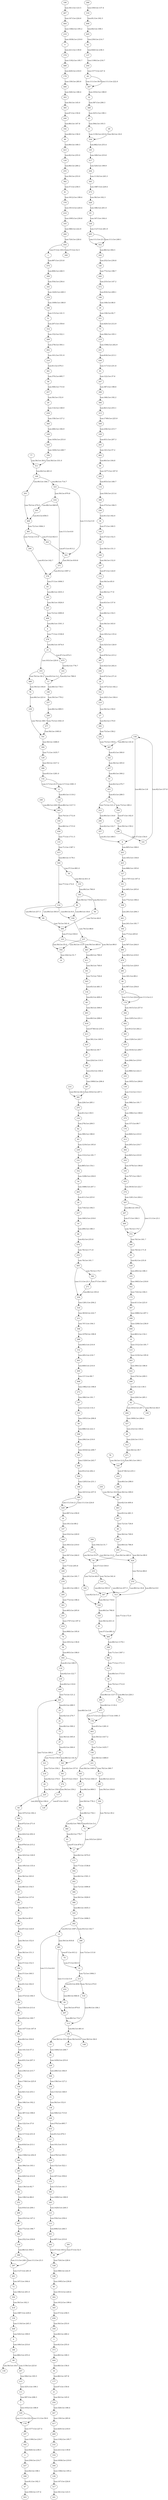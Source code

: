 digraph {
0;
1;
2;
3;
4;
5;
6;
7;
8;
9;
10;
11;
12;
13;
14;
15;
16;
17;
18;
19;
20;
21;
22;
23;
24;
25;
26;
27;
28;
29;
30;
31;
32;
33;
34;
35;
36;
37;
38;
39;
40;
41;
42;
43;
44;
45;
46;
47;
48;
49;
50;
51;
52;
53;
54;
55;
56;
57;
58;
59;
60;
61;
62;
63;
64;
65;
66;
67;
68;
69;
70;
71;
72;
73;
74;
75;
76;
77;
78;
79;
80;
81;
82;
83;
84;
85;
86;
87;
88;
89;
90;
91;
92;
93;
94;
95;
96;
97;
98;
99;
100;
101;
102;
103;
104;
105;
106;
107;
108;
109;
110;
111;
112;
113;
114;
115;
116;
117;
118;
119;
120;
121;
122;
123;
124;
125;
126;
127;
128;
129;
130;
131;
132;
133;
134;
135;
136;
137;
138;
139;
140;
141;
142;
143;
144;
145;
146;
147;
148;
149;
150;
151;
152;
153;
154;
155;
156;
157;
158;
159;
160;
161;
162;
163;
164;
165;
166;
167;
168;
169;
170;
171;
172;
173;
174;
175;
176;
177;
178;
179;
180;
181;
182;
183;
184;
185;
186;
187;
188;
189;
190;
191;
192;
193;
194;
195;
196;
197;
198;
199;
200;
201;
202;
203;
204;
205;
206;
207;
208;
209;
210;
211;
212;
213;
214;
215;
216;
217;
218;
219;
220;
221;
222;
223;
224;
225;
226;
227;
228;
229;
230;
231;
232;
233;
234;
235;
236;
237;
238;
239;
240;
241;
242;
243;
244;
245;
246;
247;
248;
249;
250;
251;
252;
253;
254;
255;
256;
257;
258;
259;
260;
261;
262;
263;
264;
265;
266;
267;
268;
269;
270;
271;
272;
273;
274;
275;
276;
277;
278;
279;
280;
281;
282;
283;
284;
285;
286;
287;
288;
289;
290;
291;
292;
293;
294;
295;
296;
297;
298;
299;
300;
301;
302;
303;
304;
305;
306;
307;
308;
309;
310;
311;
312;
313;
314;
315;
316;
317;
318;
319;
320;
321;
322;
323;
324;
325;
326;
327;
328;
329;
330;
331;
332;
333;
334;
335;
336;
337;
338;
339;
340;
341;
342;
343;
344;
345;
346;
347;
348;
349;
350;
351;
352;
353;
354;
355;
356;
357;
358;
359;
360;
361;
362;
363;
364;
365;
366;
367;
368;
369;
370;
371;
372;
373;
374;
375;
376;
377;
378;
379;
380;
381;
382;
383;
384;
385;
386;
387;
388;
389;
390;
391;
392;
393;
394;
395;
396;
397;
398;
399;
400;
401;
402;
403;
404;
405;
406;
407;
408;
409;
410;
411;
412;
413;
414;
415;
416;
417;
418;
419;
420;
421;
422;
423;
424;
425;
426;
427;
428;
429;
430;
431;
432;
433;
434;
435;
436;
437;
438;
439;
440;
441;
442;
443;
444;
445;
446;
447;
448;
449;
450;
451;
452;
453;
454;
455;
456;
457;
458;
459;
460;
461;
462;
463;
464;
465;
466;
467;
468;
469;
470;
471;
472;
473;
474;
475;
476;
477;
478;
479;
480;
481;
482;
483;
484;
485;
486;
487;
488;
489;
490;
491;
492;
493;
494;
495;
496;
497;
498;
499;
500;
501;
502;
503;
504;
505;
506;
507;
508;
509;
510;
511;
512;
513;
514;
515;
516;
517;
518;
366 -> 386 [label="Len:56;Cov:1826.0"];
195 -> 223 [label="Len:56;Cov:1826.0"];
92 -> 100 [label="Len:56;Cov:44.0"];
46 -> 296 [label="Len:56;Cov:749.0"];
411 -> 181 [label="Len:56;Cov:749.0"];
21 -> 254 [label="Len:56;Cov:145.0"];
303 -> 385 [label="Len:56;Cov:145.0"];
456 -> 359 [label="Len:56;Cov:253.0"];
255 -> 382 [label="Len:56;Cov:253.0"];
459 -> 54 [label="Len:56;Cov:483.0"];
459 -> 424 [label="Len:56;Cov:99.0"];
237 -> 483 [label="Len:56;Cov:99.0"];
237 -> 354 [label="Len:56;Cov:13.0"];
457 -> 29 [label="Len:56;Cov:152.0"];
15 -> 138 [label="Len:56;Cov:152.0"];
160 -> 187 [label="Len:56;Cov:152.0"];
514 -> 233 [label="Len:56;Cov:152.0"];
125 -> 483 [label="Len:56;Cov:483.0"];
125 -> 354 [label="Len:56;Cov:55.0"];
322 -> 427 [label="Len:56;Cov:305.0"];
73 -> 47 [label="Len:56;Cov:305.0"];
356 -> 511 [label="Len:56;Cov:331.0"];
478 -> 88 [label="Len:56;Cov:6.0"];
478 -> 33 [label="Len:56;Cov:331.0"];
478 -> 148 [label="Len:56;Cov:36.0"];
55 -> 188 [label="Len:56;Cov:85.0"];
112 -> 222 [label="Len:56;Cov:85.0"];
99 -> 130 [label="Len:56;Cov:18.0"];
220 -> 228 [label="Len:56;Cov:163.0"];
5 -> 94 [label="Len:56;Cov:163.0"];
60 -> 493 [label="Len:56;Cov:309.0"];
288 -> 52 [label="Len:56;Cov:309.0"];
210 -> 27 [label="Len:56;Cov:156.0"];
40 -> 225 [label="Len:56;Cov:156.0"];
214 -> 281 [label="Len:56;Cov:44.0"];
259 -> 52 [label="Len:56;Cov:18.0"];
337 -> 54 [label="Len:56;Cov:55.0"];
337 -> 424 [label="Len:56;Cov:13.0"];
77 -> 511 [label="Len:56;Cov:36.0"];
49 -> 334 [label="Len:56;Cov:18.0"];
102 -> 194 [label="Len:57;Cov:152.5"];
345 -> 456 [label="Len:57;Cov:258.5"];
262 -> 66 [label="Len:57;Cov:193.0"];
342 -> 271 [label="Len:57;Cov:184.5"];
91 -> 460 [label="Len:57;Cov:891.0"];
454 -> 340 [label="Len:57;Cov:52.5"];
36 -> 144 [label="Len:57;Cov:160.5"];
473 -> 426 [label="Len:58;Cov:162.3"];
378 -> 65 [label="Len:57;Cov:1606.5"];
70 -> 31 [label="Len:57;Cov:923.5"];
50 -> 155 [label="Len:58;Cov:811.0"];
172 -> 398 [label="Len:61;Cov:162.0"];
485 -> 304 [label="Len:59;Cov:104.8"];
500 -> 50 [label="Len:57;Cov:891.0"];
236 -> 141 [label="Len:57;Cov:154.0"];
323 -> 434 [label="Len:59;Cov:970.8"];
267 -> 490 [label="Len:57;Cov:184.5"];
462 -> 86 [label="Len:60;Cov:104.8"];
454 -> 1 [label="Len:57;Cov:193.0"];
144 -> 116 [label="Len:57;Cov:152.5"];
319 -> 91 [label="Len:58;Cov:811.0"];
404 -> 477 [label="Len:60;Cov:1119.2"];
78 -> 193 [label="Len:58;Cov:12.0"];
496 -> 125 [label="Len:57;Cov:530.0"];
347 -> 326 [label="Len:58;Cov:719.0"];
412 -> 471 [label="Len:58;Cov:39.7"];
221 -> 393 [label="Len:58;Cov:1093.0"];
320 -> 282 [label="Len:57;Cov:1606.5"];
382 -> 81 [label="Len:57;Cov:258.5"];
475 -> 143 [label="Len:62;Cov:776.7"];
350 -> 419 [label="Len:58;Cov:162.3"];
116 -> 160 [label="Len:58;Cov:151.3"];
427 -> 53 [label="Len:60;Cov:300.2"];
206 -> 248 [label="Len:61;Cov:139.5"];
403 -> 173 [label="Len:59;Cov:1417.2"];
79 -> 380 [label="Len:62;Cov:788.9"];
421 -> 23 [label="Len:63;Cov:289.5"];
11 -> 122 [label="Len:60;Cov:1119.2"];
216 -> 381 [label="Len:61;Cov:476.3"];
435 -> 97 [label="Len:58;Cov:39.7"];
201 -> 468 [label="Len:76;Cov:270.0"];
129 -> 396 [label="Len:59;Cov:1417.2"];
54 -> 235 [label="Len:57;Cov:530.0"];
199 -> 257 [label="Len:59;Cov:778.2"];
117 -> 128 [label="Len:67;Cov:162.0"];
463 -> 307 [label="Len:65;Cov:481.5"];
3 -> 373 [label="Len:82;Cov:255.0"];
141 -> 158 [label="Len:62;Cov:157.6"];
142 -> 90 [label="Len:63;Cov:137.6"];
380 -> 61 [label="Len:62;Cov:776.7"];
486 -> 76 [label="Len:59;Cov:104.8"];
43 -> 363 [label="Len:59;Cov:778.2"];
405 -> 342 [label="Len:76;Cov:170.7"];
191 -> 300 [label="Len:58;Cov:1466.0"];
393 -> 217 [label="Len:75;Cov:1041.9"];
358 -> 324 [label="Len:67;Cov:162.0"];
391 -> 66 [label="Len:57;Cov:52.5"];
156 -> 221 [label="Len:58;Cov:1466.0"];
194 -> 172 [label="Len:57;Cov:160.5"];
481 -> 443 [label="Len:57;Cov:923.5"];
14 -> 461 [label="Len:59;Cov:919.8"];
120 -> 255 [label="Len:66;Cov:260.2"];
450 -> 108 [label="Len:60;Cov:104.8"];
487 -> 322 [label="Len:63;Cov:300.0"];
178 -> 403 [label="Len:65;Cov:1281.0"];
301 -> 374 [label="Len:57;Cov:154.0"];
41 -> 73 [label="Len:60;Cov:300.2"];
326 -> 319 [label="Len:69;Cov:760.9"];
493 -> 418 [label="Len:60;Cov:298.0"];
513 -> 460 [label="Len:77;Cov:172.0"];
461 -> 70 [label="Len:67;Cov:913.2"];
343 -> 301 [label="Len:62;Cov:157.6"];
410 -> 288 [label="Len:60;Cov:298.0"];
31 -> 213 [label="Len:72;Cov:1064.3"];
158 -> 8 [label="Len:68;Cov:3.8"];
53 -> 451 [label="Len:62;Cov:270.7"];
134 -> 60 [label="Len:62;Cov:400.4"];
377 -> 191 [label="Len:58;Cov:1093.0"];
291 -> 468 [label="Len:63;Cov:856.5"];
192 -> 89 [label="Len:68;Cov:156.0"];
324 -> 236 [label="Len:59;Cov:159.2"];
76 -> 238 [label="Len:66;Cov:223.4"];
277 -> 485 [label="Len:66;Cov:223.4"];
458 -> 133 [label="Len:77;Cov:1711.5"];
12 -> 212 [label="Len:73;Cov:121.2"];
256 -> 36 [label="Len:61;Cov:162.0"];
395 -> 224 [label="Len:73;Cov:158.2"];
333 -> 486 [label="Len:76;Cov:30.2"];
257 -> 209 [label="Len:66;Cov:909.5"];
104 -> 237 [label="Len:76;Cov:88.6"];
446 -> 421 [label="Len:73;Cov:121.2"];
406 -> 445 [label="Len:64;Cov:168.1"];
359 -> 3 [label="Len:66;Cov:260.2"];
149 -> 323 [label="Len:86;Cov:714.7"];
209 -> 377 [label="Len:75;Cov:1041.9"];
415 -> 500 [label="Len:68;Cov:1178.1"];
363 -> 79 [label="Len:68;Cov:734.1"];
312 -> 48 [label="Len:68;Cov:1715.0"];
162 -> 326 [label="Len:92;Cov:5.3"];
212 -> 200 [label="Len:60;Cov:116.6"];
453 -> 22 [label="Len:61;Cov:476.3"];
396 -> 132 [label="Len:65;Cov:1281.0"];
328 -> 176 [label="Len:111;Cov:222.0"];
181 -> 305 [label="Len:72;Cov:726.6"];
332 -> 252 [label="Len:108;Cov:86.0"];
230 -> 446 [label="Len:60;Cov:116.6"];
118 -> 388 [label="Len:88;Cov:304.5"];
227 -> 348 [label="Len:64;Cov:168.1"];
20 -> 497 [label="Len:59;Cov:970.8"];
213 -> 432 [label="Len:63;Cov:856.5"];
128 -> 421 [label="Len:73;Cov:180.2"];
52 -> 463 [label="Len:62;Cov:400.4"];
119 -> 230 [label="Len:62;Cov:122.7"];
12 -> 358 [label="Len:73;Cov:180.2"];
374 -> 117 [label="Len:59;Cov:159.2"];
17 -> 171 [label="Len:84;Cov:1674.0"];
113 -> 478 [label="Len:64;Cov:461.6"];
423 -> 120 [label="Len:82;Cov:255.0"];
275 -> 110 [label="Len:61;Cov:139.5"];
333 -> 13 [label="Len:63;Cov:5.4"];
385 -> 240 [label="Len:67;Cov:150.6"];
330 -> 458 [label="Len:68;Cov:1715.0"];
460 -> 298 [label="Len:68;Cov:1178.1"];
354 -> 19 [label="Len:104;Cov:51.7"];
305 -> 134 [label="Len:65;Cov:481.5"];
221 -> 277 [label="Len:78;Cov:360.7"];
96 -> 104 [label="Len:89;Cov:18.6"];
13 -> 199 [label="Len:68;Cov:734.1"];
84 -> 496 [label="Len:74;Cov:44.6"];
348 -> 67 [label="Len:81;Cov:162.3"];
443 -> 501 [label="Len:67;Cov:913.2"];
235 -> 510 [label="Len:74;Cov:541.6"];
246 -> 263 [label="Len:86;Cov:228.3"];
173 -> 156 [label="Len:71;Cov:1435.7"];
122 -> 263 [label="Len:86;Cov:1217.5"];
508 -> 258 [label="Len:158;Cov:127.2"];
133 -> 415 [label="Len:71;Cov:1367.1"];
307 -> 46 [label="Len:72;Cov:726.6"];
233 -> 102 [label="Len:58;Cov:151.3"];
304 -> 71 [label="Len:76;Cov:30.2"];
468 -> 481 [label="Len:72;Cov:1064.3"];
179 -> 466 [label="Len:139;Cov:283.6"];
451 -> 12 [label="Len:63;Cov:289.5"];
228 -> 157 [label="Len:68;Cov:154.5"];
481 -> 294 [label="Len:73;Cov:115.8"];
184 -> 51 [label="Len:115;Cov:141.5"];
296 -> 459 [label="Len:69;Cov:786.9"];
202 -> 366 [label="Len:72;Cov:1690.8"];
44 -> 287 [label="Len:111;Cov:59.0"];
65 -> 195 [label="Len:86;Cov:1835.3"];
501 -> 371 [label="Len:59;Cov:919.8"];
115 -> 174 [label="Len:111;Cov:224.6"];
399 -> 394 [label="Len:166;Cov:192.2"];
4 -> 278 [label="Len:77;Cov:1538.8"];
149 -> 201 [label="Len:90;Cov:184.1"];
432 -> 20 [label="Len:68;Cov:940.8"];
143 -> 13 [label="Len:62;Cov:788.9"];
132 -> 11 [label="Len:117;Cov:23.5"];
167 -> 283 [label="Len:122;Cov:37.6"];
495 -> 452 [label="Len:111;Cov:23.3"];
482 -> 312 [label="Len:77;Cov:1711.5"];
286 -> 31 [label="Len:73;Cov:115.8"];
79 -> 71 [label="Len:63;Cov:5.4"];
39 -> 321 [label="Len:75;Cov:159.9"];
205 -> 462 [label="Len:141;Cov:57.2"];
186 -> 28 [label="Len:108;Cov:86.0"];
321 -> 218 [label="Len:73;Cov:158.2"];
283 -> 189 [label="Len:117;Cov:231.8"];
63 -> 439 [label="Len:92;Cov:235.8"];
183 -> 84 [label="Len:92;Cov:5.3"];
476 -> 253 [label="Len:78;Cov:171.8"];
504 -> 202 [label="Len:84;Cov:1501.3"];
371 -> 378 [label="Len:93;Cov:1097.2"];
153 -> 505 [label="Len:115;Cov:141.5"];
18 -> 147 [label="Len:181;Cov:89.2"];
94 -> 234 [label="Len:195;Cov:135.4"];
434 -> 371 [label="Len:111;Cov:6.6"];
23 -> 41 [label="Len:62;Cov:270.7"];
386 -> 320 [label="Len:86;Cov:1835.3"];
187 -> 112 [label="Len:87;Cov:124.9"];
39 -> 343 [label="Len:68;Cov:141.8"];
353 -> 332 [label="Len:136;Cov:92.7"];
157 -> 292 [label="Len:63;Cov:137.6"];
28 -> 351 [label="Len:136;Cov:92.7"];
126 -> 317 [label="Len:147;Cov:224.6"];
124 -> 80 [label="Len:89;Cov:257.5"];
434 -> 291 [label="Len:68;Cov:940.8"];
158 -> 487 [label="Len:68;Cov:141.8"];
96 -> 80 [label="Len:89;Cov:593.9"];
452 -> 242 [label="Len:88;Cov:304.5"];
495 -> 452 [label="Len:111;Cov:249.1"];
447 -> 417 [label="Len:139;Cov:283.6"];
438 -> 360 [label="Len:158;Cov:127.2"];
107 -> 310 [label="Len:112;Cov:114.3"];
285 -> 38 [label="Len:181;Cov:89.2"];
318 -> 406 [label="Len:81;Cov:162.3"];
388 -> 297 [label="Len:111;Cov:249.1"];
223 -> 409 [label="Len:72;Cov:1690.8"];
278 -> 25 [label="Len:84;Cov:1674.0"];
409 -> 4 [label="Len:84;Cov:1501.3"];
372 -> 390 [label="Len:78;Cov:161.7"];
200 -> 357 [label="Len:62;Cov:122.7"];
183 -> 96 [label="Len:58;Cov:719.0"];
323 -> 501 [label="Len:111;Cov:5.9"];
29 -> 438 [label="Len:114;Cov:148.0"];
217 -> 43 [label="Len:66;Cov:909.5"];
300 -> 129 [label="Len:71;Cov:1435.7"];
218 -> 40 [label="Len:92;Cov:170.0"];
90 -> 5 [label="Len:68;Cov:154.5"];
509 -> 109 [label="Len:236;Cov:215.7"];
490 -> 372 [label="Len:76;Cov:170.7"];
370 -> 347 [label="Len:89;Cov:18.6"];
298 -> 482 [label="Len:71;Cov:1367.1"];
341 -> 311 [label="Len:86;Cov:228.3"];
500 -> 124 [label="Len:77;Cov:172.0"];
375 -> 170 [label="Len:157;Cov:99.7"];
222 -> 142 [label="Len:96;Cov:77.9"];
341 -> 404 [label="Len:86;Cov:1217.5"];
80 -> 496 [label="Len:74;Cov:541.6"];
389 -> 429 [label="Len:111;Cov:2.1"];
426 -> 95 [label="Len:186;Cov:201.0"];
22 -> 35 [label="Len:101;Cov:531.9"];
402 -> 216 [label="Len:101;Cov:531.9"];
484 -> 135 [label="Len:236;Cov:215.7"];
390 -> 63 [label="Len:78;Cov:171.8"];
461 -> 497 [label="Len:111;Cov:5.9"];
253 -> 405 [label="Len:78;Cov:161.7"];
48 -> 341 [label="Len:70;Cov:1712.6"];
177 -> 21 [label="Len:67;Cov:150.6"];
155 -> 183 [label="Len:69;Cov:760.9"];
306 -> 87 [label="Len:206;Cov:219.0"];
124 -> 104 [label="Len:89;Cov:9.0"];
188 -> 514 [label="Len:87;Cov:124.9"];
294 -> 378 [label="Len:93;Cov:142.7"];
224 -> 487 [label="Len:75;Cov:159.9"];
74 -> 59 [label="Len:165;Cov:136.8"];
444 -> 30 [label="Len:68;Cov:156.0"];
235 -> 162 [label="Len:74;Cov:44.6"];
271 -> 250 [label="Len:88;Cov:195.6"];
203 -> 425 [label="Len:165;Cov:136.8"];
238 -> 191 [label="Len:78;Cov:360.7"];
266 -> 318 [label="Len:339;Cov:137.4"];
240 -> 192 [label="Len:86;Cov:167.8"];
400 -> 498 [label="Len:157;Cov:99.7"];
510 -> 347 [label="Len:89;Cov:593.9"];
518 -> 113 [label="Len:90;Cov:184.1"];
98 -> 476 [label="Len:92;Cov:235.8"];
229 -> 101 [label="Len:152;Cov:522.1"];
282 -> 14 [label="Len:93;Cov:1097.2"];
132 -> 11 [label="Len:117;Cov:1081.5"];
67 -> 503 [label="Len:339;Cov:137.4"];
314 -> 269 [label="Len:152;Cov:522.1"];
373 -> 444 [label="Len:89;Cov:169.3"];
69 -> 412 [label="Len:224;Cov:110.5"];
145 -> 517 [label="Len:169;Cov:233.6"];
71 -> 17 [label="Len:103;Cov:220.6"];
467 -> 464 [label="Len:147;Cov:224.6"];
234 -> 68 [label="Len:323;Cov:126.9"];
465 -> 26 [label="Len:411;Cov:225.0"];
44 -> 287 [label="Len:111;Cov:222.0"];
250 -> 516 [label="Len:1261;Cov:204.2"];
388 -> 297 [label="Len:111;Cov:23.3"];
477 -> 178 [label="Len:117;Cov:23.5"];
97 -> 166 [label="Len:224;Cov:110.5"];
56 -> 306 [label="Len:686;Cov:222.3"];
108 -> 231 [label="Len:141;Cov:57.2"];
47 -> 39 [label="Len:63;Cov:300.0"];
139 -> 268 [label="Len:112;Cov:114.3"];
25 -> 333 [label="Len:103;Cov:220.6"];
507 -> 372 [label="Len:111;Cov:23.1"];
389 -> 429 [label="Len:111;Cov:224.6"];
165 -> 260 [label="Len:588;Cov:222.9"];
368 -> 256 [label="Len:373;Cov:184.5"];
30 -> 177 [label="Len:86;Cov:167.8"];
497 -> 113 [label="Len:86;Cov:714.7"];
89 -> 423 [label="Len:89;Cov:169.3"];
292 -> 55 [label="Len:96;Cov:77.9"];
483 -> 411 [label="Len:69;Cov:786.9"];
57 -> 220 [label="Len:195;Cov:135.4"];
263 -> 330 [label="Len:70;Cov:1712.6"];
75 -> 270 [label="Len:394;Cov:193.1"];
422 -> 206 [label="Len:276;Cov:209.5"];
93 -> 247 [label="Len:122;Cov:37.6"];
346 -> 325 [label="Len:672;Cov:271.6"];
328 -> 176 [label="Len:111;Cov:59.0"];
338 -> 198 [label="Len:588;Cov:222.9"];
417 -> 469 [label="Len:429;Cov:218.0"];
72 -> 350 [label="Len:186;Cov:201.0"];
313 -> 364 [label="Len:295;Cov:216.7"];
14 -> 20 [label="Len:111;Cov:6.6"];
16 -> 98 [label="Len:290;Cov:186.3"];
254 -> 447 [label="Len:328;Cov:166.4"];
327 -> 69 [label="Len:232;Cov:164.4"];
273 -> 107 [label="Len:398;Cov:191.7"];
331 -> 280 [label="Len:465;Cov:205.6"];
245 -> 353 [label="Len:420;Cov:212.9"];
387 -> 281 [label="Len:1632;Cov:207.1"];
261 -> 72 [label="Len:167;Cov:164.4"];
226 -> 508 [label="Len:266;Cov:184.9"];
190 -> 467 [label="Len:341;Cov:123.5"];
185 -> 489 [label="Len:567;Cov:244.0"];
114 -> 368 [label="Len:530;Cov:213.4"];
477 -> 178 [label="Len:117;Cov:1081.5"];
510 -> 513 [label="Len:89;Cov:257.5"];
166 -> 392 [label="Len:232;Cov:164.4"];
507 -> 267 [label="Len:88;Cov:195.6"];
295 -> 361 [label="Len:772;Cov:196.4"];
248 -> 92 [label="Len:226;Cov:285.1"];
276 -> 184 [label="Len:1009;Cov:186.9"];
293 -> 422 [label="Len:390;Cov:186.6"];
364 -> 355 [label="Len:845;Cov:210.9"];
0 -> 379 [label="Len:221;Cov:139.8"];
329 -> 279 [label="Len:241;Cov:181.7"];
136 -> 146 [label="Len:821;Cov:253.1"];
66 -> 338 [label="Len:724;Cov:228.4"];
260 -> 454 [label="Len:724;Cov:228.4"];
164 -> 185 [label="Len:77;Cov:205.8"];
32 -> 369 [label="Len:587;Cov:206.3"];
249 -> 453 [label="Len:370;Cov:695.7"];
441 -> 164 [label="Len:241;Cov:181.7"];
241 -> 196 [label="Len:567;Cov:244.0"];
138 -> 249 [label="Len:506;Cov:715.6"];
258 -> 15 [label="Len:114;Cov:148.0"];
325 -> 428 [label="Len:422;Cov:202.4"];
289 -> 152 [label="Len:845;Cov:210.9"];
511 -> 149 [label="Len:64;Cov:461.6"];
442 -> 119 [label="Len:81;Cov:169.5"];
360 -> 169 [label="Len:266;Cov:184.9"];
491 -> 262 [label="Len:697;Cov:233.8"];
424 -> 370 [label="Len:76;Cov:88.6"];
466 -> 303 [label="Len:328;Cov:166.4"];
170 -> 313 [label="Len:849;Cov:210.0"];
317 -> 161 [label="Len:341;Cov:123.5"];
405 -> 250 [label="Len:111;Cov:23.1"];
284 -> 337 [label="Len:104;Cov:51.7"];
349 -> 241 [label="Len:383;Cov:219.0"];
146 -> 154 [label="Len:166;Cov:192.2"];
219 -> 0 [label="Len:1838;Cov:219.0"];
101 -> 153 [label="Len:207;Cov:359.6"];
152 -> 401 [label="Len:295;Cov:216.7"];
433 -> 37 [label="Len:653;Cov:160.7"];
115 -> 174 [label="Len:111;Cov:2.1"];
449 -> 9 [label="Len:520;Cov:199.9"];
189 -> 208 [label="Len:618;Cov:213.1"];
121 -> 131 [label="Len:554;Cov:236.4"];
196 -> 329 [label="Len:77;Cov:205.8"];
308 -> 289 [label="Len:1078;Cov:196.8"];
25 -> 475 [label="Len:97;Cov:874.5"];
416 -> 165 [label="Len:1095;Cov:230.8"];
365 -> 470 [label="Len:1329;Cov:243.7"];
488 -> 179 [label="Len:429;Cov:218.0"];
316 -> 244 [label="Len:1838;Cov:219.0"];
211 -> 308 [label="Len:707;Cov:194.5"];
27 -> 395 [label="Len:92;Cov:170.0"];
394 -> 315 [label="Len:821;Cov:253.1"];
299 -> 408 [label="Len:1208;Cov:236.9"];
445 -> 42 [label="Len:239;Cov:214.7"];
83 -> 239 [label="Len:1219;Cov:195.8"];
2 -> 227 [label="Len:239;Cov:214.7"];
109 -> 205 [label="Len:631;Cov:207.3"];
204 -> 44 [label="Len:1577;Cov:227.4"];
95 -> 336 [label="Len:167;Cov:164.4"];
110 -> 82 [label="Len:276;Cov:209.5"];
448 -> 506 [label="Len:912;Cov:262.2"];
471 -> 193 [label="Len:581;Cov:160.5"];
515 -> 448 [label="Len:1329;Cov:243.7"];
61 -> 17 [label="Len:97;Cov:874.5"];
87 -> 515 [label="Len:1618;Cov:209.7"];
182 -> 2 [label="Len:928;Cov:238.3"];
279 -> 295 [label="Len:281;Cov:206.3"];
26 -> 437 [label="Len:716;Cov:194.5"];
86 -> 265 [label="Len:1477;Cov:167.9"];
351 -> 75 [label="Len:420;Cov:212.9"];
51 -> 314 [label="Len:207;Cov:359.6"];
35 -> 229 [label="Len:278;Cov:593.1"];
505 -> 243 [label="Len:1009;Cov:186.9"];
127 -> 331 [label="Len:1707;Cov:197.4"];
168 -> 441 [label="Len:281;Cov:206.3"];
469 -> 232 [label="Len:1192;Cov:195.7"];
408 -> 10 [label="Len:865;Cov:154.1"];
398 -> 159 [label="Len:373;Cov:184.5"];
472 -> 186 [label="Len:916;Cov:209.1"];
430 -> 24 [label="Len:672;Cov:271.6"];
357 -> 8 [label="Len:81;Cov:169.5"];
420 -> 356 [label="Len:1404;Cov:248.7"];
464 -> 219 [label="Len:1384;Cov:195.2"];
297 -> 261 [label="Len:1127;Cov:281.9"];
440 -> 472 [label="Len:233;Cov:147.2"];
499 -> 407 [label="Len:233;Cov:147.2"];
252 -> 499 [label="Len:916;Cov:209.1"];
10 -> 123 [label="Len:1312;Cov:181.7"];
370 -> 513 [label="Len:89;Cov:9.0"];
419 -> 150 [label="Len:1887;Cov:229.4"];
207 -> 215 [label="Len:594;Cov:193.5"];
154 -> 167 [label="Len:387;Cov:198.6"];
361 -> 251 [label="Len:465;Cov:205.6"];
470 -> 339 [label="Len:1618;Cov:209.7"];
193 -> 410 [label="Len:4738;Cov:235.1"];
59 -> 442 [label="Len:905;Cov:198.0"];
517 -> 264 [label="Len:520;Cov:199.9"];
302 -> 345 [label="Len:1612;Cov:199.4"];
180 -> 99 [label="Len:882;Cov:255.4"];
379 -> 488 [label="Len:1192;Cov:195.7"];
309 -> 163 [label="Len:554;Cov:236.4"];
135 -> 136 [label="Len:1749;Cov:225.9"];
208 -> 344 [label="Len:1594;Cov:202.9"];
175 -> 397 [label="Len:411;Cov:225.0"];
111 -> 7 [label="Len:587;Cov:206.3"];
123 -> 293 [label="Len:1219;Cov:195.8"];
413 -> 435 [label="Len:581;Cov:160.5"];
436 -> 93 [label="Len:117;Cov:231.8"];
397 -> 299 [label="Len:1686;Cov:207.1"];
439 -> 103 [label="Len:290;Cov:186.3"];
1 -> 474 [label="Len:697;Cov:233.8"];
81 -> 376 [label="Len:1612;Cov:199.4"];
169 -> 420 [label="Len:1450;Cov:253.0"];
151 -> 352 [label="Len:865;Cov:154.1"];
45 -> 6 [label="Len:594;Cov:193.5"];
384 -> 492 [label="Len:1205;Cov:231.1"];
506 -> 106 [label="Len:1205;Cov:231.1"];
437 -> 16 [label="Len:1663;Cov:218.6"];
429 -> 18 [label="Len:987;Cov:256.8"];
68 -> 367 [label="Len:979;Cov:215.2"];
231 -> 484 [label="Len:631;Cov:207.3"];
268 -> 272 [label="Len:398;Cov:191.7"];
290 -> 335 [label="Len:686;Cov:222.3"];
99 -> 207 [label="Len:1159;Cov:225.8"];
512 -> 210 [label="Len:2021;Cov:194.4"];
280 -> 168 [label="Len:772;Cov:196.4"];
37 -> 450 [label="Len:1477;Cov:167.9"];
344 -> 245 [label="Len:394;Cov:193.1"];
381 -> 58 [label="Len:370;Cov:695.7"];
213 -> 518 [label="Len:76;Cov:270.0"];
502 -> 175 [label="Len:716;Cov:194.5"];
105 -> 455 [label="Len:707;Cov:194.5"];
62 -> 226 [label="Len:1450;Cov:253.0"];
264 -> 383 [label="Len:1118;Cov:245.3"];
376 -> 416 [label="Len:1913;Cov:220.4"];
480 -> 118 [label="Len:252;Cov:230.8"];
392 -> 387 [label="Len:1909;Cov:206.4"];
369 -> 45 [label="Len:3251;Cov:190.1"];
287 -> 32 [label="Len:1032;Cov:188.9"];
431 -> 436 [label="Len:618;Cov:213.1"];
362 -> 57 [label="Len:323;Cov:126.9"];
7 -> 328 [label="Len:1032;Cov:188.9"];
244 -> 126 [label="Len:1384;Cov:195.2"];
401 -> 400 [label="Len:849;Cov:210.0"];
150 -> 449 [label="Len:1118;Cov:245.3"];
367 -> 430 [label="Len:422;Cov:202.4"];
198 -> 85 [label="Len:1095;Cov:230.8"];
8 -> 203 [label="Len:905;Cov:198.0"];
315 -> 509 [label="Len:1749;Cov:225.9"];
251 -> 414 [label="Len:1707;Cov:197.4"];
215 -> 111 [label="Len:3251;Cov:190.1"];
92 -> 494 [label="Len:1632;Cov:207.1"];
281 -> 275 [label="Len:226;Cov:285.1"];
335 -> 139 [label="Len:1955;Cov:206.8"];
24 -> 512 [label="Len:1072;Cov:182.2"];
425 -> 127 [label="Len:968;Cov:195.6"];
34 -> 465 [label="Len:1686;Cov:207.1"];
274 -> 507 [label="Len:1261;Cov:204.2"];
489 -> 479 [label="Len:383;Cov:219.0"];
352 -> 34 [label="Len:1208;Cov:236.9"];
82 -> 83 [label="Len:390;Cov:186.6"];
225 -> 64 [label="Len:2021;Cov:194.4"];
174 -> 384 [label="Len:1615;Cov:257.0"];
33 -> 62 [label="Len:1404;Cov:248.7"];
428 -> 362 [label="Len:979;Cov:215.2"];
310 -> 56 [label="Len:1955;Cov:206.8"];
232 -> 316 [label="Len:221;Cov:139.8"];
159 -> 433 [label="Len:530;Cov:213.4"];
85 -> 302 [label="Len:1913;Cov:220.4"];
137 -> 204 [label="Len:1199;Cov:216.7"];
38 -> 115 [label="Len:987;Cov:256.8"];
106 -> 389 [label="Len:1615;Cov:257.0"];
494 -> 327 [label="Len:1909;Cov:206.4"];
355 -> 105 [label="Len:1078;Cov:196.8"];
336 -> 495 [label="Len:1127;Cov:281.9"];
414 -> 74 [label="Len:968;Cov:195.6"];
131 -> 491 [label="Len:606;Cov:246.5"];
171 -> 504 [label="Len:77;Cov:1538.8"];
6 -> 334 [label="Len:1159;Cov:225.8"];
498 -> 273 [label="Len:1982;Cov:198.6"];
9 -> 180 [label="Len:169;Cov:233.6"];
282 -> 286 [label="Len:93;Cov:142.7"];
42 -> 137 [label="Len:928;Cov:238.3"];
272 -> 375 [label="Len:1982;Cov:198.6"];
418 -> 413 [label="Len:4738;Cov:235.1"];
516 -> 211 [label="Len:3618;Cov:222.7"];
140 -> 440 [label="Len:772;Cov:196.7"];
334 -> 145 [label="Len:882;Cov:255.4"];
147 -> 349 [label="Len:532;Cov:229.9"];
242 -> 140 [label="Len:252;Cov:230.8"];
265 -> 114 [label="Len:653;Cov:160.7"];
163 -> 276 [label="Len:1420;Cov:249.3"];
270 -> 431 [label="Len:1594;Cov:202.9"];
239 -> 151 [label="Len:1312;Cov:181.7"];
197 -> 182 [label="Len:1199;Cov:216.7"];
407 -> 480 [label="Len:772;Cov:196.7"];
269 -> 402 [label="Len:278;Cov:593.1"];
492 -> 365 [label="Len:912;Cov:262.2"];
58 -> 457 [label="Len:506;Cov:715.6"];
247 -> 399 [label="Len:387;Cov:198.6"];
64 -> 346 [label="Len:1072;Cov:182.2"];
103 -> 502 [label="Len:1663;Cov:218.6"];
479 -> 285 [label="Len:532;Cov:229.9"];
442 -> 343 [label="Len:68;Cov:3.8"];
339 -> 290 [label="Len:206;Cov:219.0"];
176 -> 197 [label="Len:1577;Cov:227.4"];
243 -> 121 [label="Len:1420;Cov:249.3"];
474 -> 309 [label="Len:606;Cov:246.5"];
383 -> 473 [label="Len:1887;Cov:229.4"];
455 -> 274 [label="Len:3618;Cov:222.7"];
}